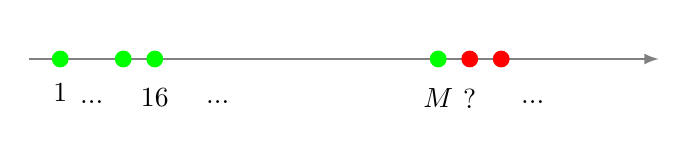 \begin{tikzpicture}[node distance=0.1cm,>=latex,scale=0.4, dot/.style={circle,inner sep=1pt,fill,label={#1}, name=#1}]

\draw [xshift=1cm] node[circle,fill,inner sep=8pt, color = white, label=below:$...$] {};
\draw [xshift=5cm] node[circle,fill,inner sep=8pt, color = white, label=below:$...$] {};
\draw [xshift=13cm] node[circle,fill,inner sep=5pt, color = white, label=below:$?$] {};

\draw [xshift=15cm] node[circle,fill,inner sep=8pt, color = white, label=below:$...$] {};

\draw[gray,thick,->] ({-1}, 0) -- (19, 0) {};

\tikzstyle{every node}=[draw,shape=circle]

\draw [xshift=0cm] node[circle,fill,color=green,inner sep=2pt,label=below:$1$]{};
\draw [xshift=2cm] node[circle,fill,color=green,inner sep=2pt]{};
\draw [xshift=3cm] node[circle,fill,color=green,inner sep=2pt,label=below:$16$]{};

\draw [xshift=12cm] node[circle,fill,color=green,inner sep=2pt,label=below:$M$]{};
\draw [xshift=13cm] node[circle,fill,color=red,inner sep=2pt]{};
\draw [xshift=14cm] node[circle,fill,color=red,inner sep=2pt]{};
\end{tikzpicture}